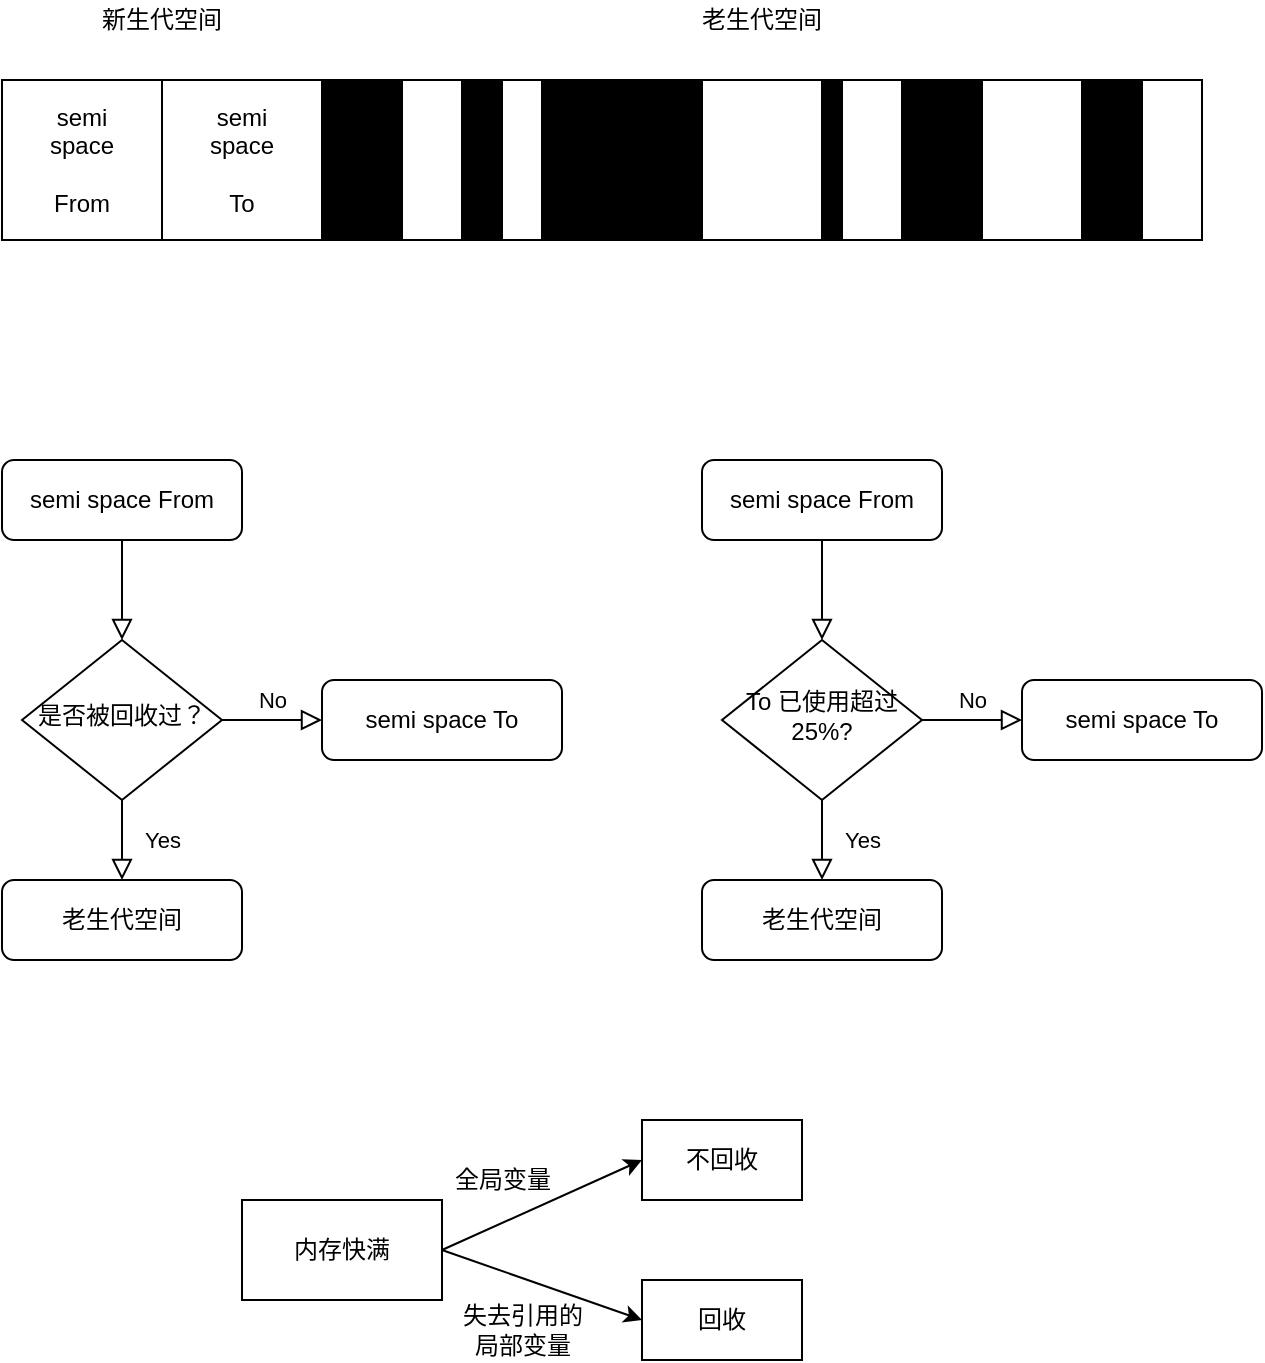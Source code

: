 <mxfile version="12.6.5" type="device"><diagram id="Zg-5iVNKga3jlpqyfy8Q" name="第 1 页"><mxGraphModel dx="786" dy="625" grid="1" gridSize="10" guides="1" tooltips="1" connect="1" arrows="1" fold="1" page="1" pageScale="1" pageWidth="850" pageHeight="1100" math="0" shadow="0"><root><mxCell id="0"/><mxCell id="1" parent="0"/><mxCell id="5On71l_ESReKI8jPiCIa-6" value="semi&lt;br&gt;space&lt;br&gt;&lt;br&gt;From" style="whiteSpace=wrap;html=1;aspect=fixed;" vertex="1" parent="1"><mxGeometry x="80" y="200" width="80" height="80" as="geometry"/></mxCell><mxCell id="5On71l_ESReKI8jPiCIa-7" value="semi&lt;br&gt;space&lt;br&gt;&lt;br&gt;To" style="whiteSpace=wrap;html=1;aspect=fixed;" vertex="1" parent="1"><mxGeometry x="160" y="200" width="80" height="80" as="geometry"/></mxCell><mxCell id="5On71l_ESReKI8jPiCIa-8" value="" style="rounded=0;whiteSpace=wrap;html=1;" vertex="1" parent="1"><mxGeometry x="240" y="200" width="440" height="80" as="geometry"/></mxCell><mxCell id="5On71l_ESReKI8jPiCIa-9" value="新生代空间" style="text;html=1;strokeColor=none;fillColor=none;align=center;verticalAlign=middle;whiteSpace=wrap;rounded=0;" vertex="1" parent="1"><mxGeometry x="100" y="160" width="120" height="20" as="geometry"/></mxCell><mxCell id="5On71l_ESReKI8jPiCIa-10" value="老生代空间" style="text;html=1;strokeColor=none;fillColor=none;align=center;verticalAlign=middle;whiteSpace=wrap;rounded=0;" vertex="1" parent="1"><mxGeometry x="400" y="160" width="120" height="20" as="geometry"/></mxCell><mxCell id="5On71l_ESReKI8jPiCIa-11" value="" style="rounded=0;whiteSpace=wrap;html=1;labelBackgroundColor=none;fillColor=#000000;" vertex="1" parent="1"><mxGeometry x="240" y="200" width="40" height="80" as="geometry"/></mxCell><mxCell id="5On71l_ESReKI8jPiCIa-12" value="" style="rounded=0;whiteSpace=wrap;html=1;labelBackgroundColor=none;fillColor=#000000;" vertex="1" parent="1"><mxGeometry x="310" y="200" width="20" height="80" as="geometry"/></mxCell><mxCell id="5On71l_ESReKI8jPiCIa-13" value="" style="rounded=0;whiteSpace=wrap;html=1;labelBackgroundColor=none;fillColor=#000000;" vertex="1" parent="1"><mxGeometry x="350" y="200" width="80" height="80" as="geometry"/></mxCell><mxCell id="5On71l_ESReKI8jPiCIa-14" value="" style="rounded=0;whiteSpace=wrap;html=1;labelBackgroundColor=none;fillColor=#000000;" vertex="1" parent="1"><mxGeometry x="490" y="200" width="10" height="80" as="geometry"/></mxCell><mxCell id="5On71l_ESReKI8jPiCIa-15" value="" style="rounded=0;whiteSpace=wrap;html=1;labelBackgroundColor=none;fillColor=#000000;" vertex="1" parent="1"><mxGeometry x="530" y="200" width="40" height="80" as="geometry"/></mxCell><mxCell id="5On71l_ESReKI8jPiCIa-16" value="" style="rounded=0;whiteSpace=wrap;html=1;labelBackgroundColor=none;fillColor=#000000;" vertex="1" parent="1"><mxGeometry x="620" y="200" width="30" height="80" as="geometry"/></mxCell><mxCell id="5On71l_ESReKI8jPiCIa-17" value="" style="rounded=0;html=1;jettySize=auto;orthogonalLoop=1;fontSize=11;endArrow=block;endFill=0;endSize=8;strokeWidth=1;shadow=0;labelBackgroundColor=none;edgeStyle=orthogonalEdgeStyle;" edge="1" parent="1" source="5On71l_ESReKI8jPiCIa-18" target="5On71l_ESReKI8jPiCIa-21"><mxGeometry relative="1" as="geometry"/></mxCell><mxCell id="5On71l_ESReKI8jPiCIa-18" value="semi space From" style="rounded=1;whiteSpace=wrap;html=1;fontSize=12;glass=0;strokeWidth=1;shadow=0;" vertex="1" parent="1"><mxGeometry x="80" y="390" width="120" height="40" as="geometry"/></mxCell><mxCell id="5On71l_ESReKI8jPiCIa-19" value="Yes" style="rounded=0;html=1;jettySize=auto;orthogonalLoop=1;fontSize=11;endArrow=block;endFill=0;endSize=8;strokeWidth=1;shadow=0;labelBackgroundColor=none;edgeStyle=orthogonalEdgeStyle;" edge="1" parent="1" source="5On71l_ESReKI8jPiCIa-21"><mxGeometry y="20" relative="1" as="geometry"><mxPoint as="offset"/><mxPoint x="140" y="600" as="targetPoint"/></mxGeometry></mxCell><mxCell id="5On71l_ESReKI8jPiCIa-20" value="No" style="edgeStyle=orthogonalEdgeStyle;rounded=0;html=1;jettySize=auto;orthogonalLoop=1;fontSize=11;endArrow=block;endFill=0;endSize=8;strokeWidth=1;shadow=0;labelBackgroundColor=none;" edge="1" parent="1" source="5On71l_ESReKI8jPiCIa-21" target="5On71l_ESReKI8jPiCIa-22"><mxGeometry y="10" relative="1" as="geometry"><mxPoint as="offset"/></mxGeometry></mxCell><mxCell id="5On71l_ESReKI8jPiCIa-21" value="是否被回收过？" style="rhombus;whiteSpace=wrap;html=1;shadow=0;fontFamily=Helvetica;fontSize=12;align=center;strokeWidth=1;spacing=6;spacingTop=-4;" vertex="1" parent="1"><mxGeometry x="90" y="480" width="100" height="80" as="geometry"/></mxCell><mxCell id="5On71l_ESReKI8jPiCIa-22" value="semi space To" style="rounded=1;whiteSpace=wrap;html=1;fontSize=12;glass=0;strokeWidth=1;shadow=0;" vertex="1" parent="1"><mxGeometry x="240" y="500" width="120" height="40" as="geometry"/></mxCell><mxCell id="5On71l_ESReKI8jPiCIa-23" value="老生代空间" style="rounded=1;whiteSpace=wrap;html=1;fontSize=12;glass=0;strokeWidth=1;shadow=0;" vertex="1" parent="1"><mxGeometry x="80" y="600" width="120" height="40" as="geometry"/></mxCell><mxCell id="5On71l_ESReKI8jPiCIa-24" value="" style="rounded=0;html=1;jettySize=auto;orthogonalLoop=1;fontSize=11;endArrow=block;endFill=0;endSize=8;strokeWidth=1;shadow=0;labelBackgroundColor=none;edgeStyle=orthogonalEdgeStyle;" edge="1" parent="1" source="5On71l_ESReKI8jPiCIa-25" target="5On71l_ESReKI8jPiCIa-28"><mxGeometry relative="1" as="geometry"/></mxCell><mxCell id="5On71l_ESReKI8jPiCIa-25" value="semi space From" style="rounded=1;whiteSpace=wrap;html=1;fontSize=12;glass=0;strokeWidth=1;shadow=0;" vertex="1" parent="1"><mxGeometry x="430" y="390" width="120" height="40" as="geometry"/></mxCell><mxCell id="5On71l_ESReKI8jPiCIa-26" value="Yes" style="rounded=0;html=1;jettySize=auto;orthogonalLoop=1;fontSize=11;endArrow=block;endFill=0;endSize=8;strokeWidth=1;shadow=0;labelBackgroundColor=none;edgeStyle=orthogonalEdgeStyle;" edge="1" parent="1" source="5On71l_ESReKI8jPiCIa-28"><mxGeometry y="20" relative="1" as="geometry"><mxPoint as="offset"/><mxPoint x="490" y="600" as="targetPoint"/></mxGeometry></mxCell><mxCell id="5On71l_ESReKI8jPiCIa-27" value="No" style="edgeStyle=orthogonalEdgeStyle;rounded=0;html=1;jettySize=auto;orthogonalLoop=1;fontSize=11;endArrow=block;endFill=0;endSize=8;strokeWidth=1;shadow=0;labelBackgroundColor=none;" edge="1" parent="1" source="5On71l_ESReKI8jPiCIa-28" target="5On71l_ESReKI8jPiCIa-29"><mxGeometry y="10" relative="1" as="geometry"><mxPoint as="offset"/></mxGeometry></mxCell><mxCell id="5On71l_ESReKI8jPiCIa-28" value="To 已使用超过25%?" style="rhombus;whiteSpace=wrap;html=1;shadow=0;fontFamily=Helvetica;fontSize=12;align=center;strokeWidth=1;spacing=6;spacingTop=-4;" vertex="1" parent="1"><mxGeometry x="440" y="480" width="100" height="80" as="geometry"/></mxCell><mxCell id="5On71l_ESReKI8jPiCIa-29" value="semi space To" style="rounded=1;whiteSpace=wrap;html=1;fontSize=12;glass=0;strokeWidth=1;shadow=0;" vertex="1" parent="1"><mxGeometry x="590" y="500" width="120" height="40" as="geometry"/></mxCell><mxCell id="5On71l_ESReKI8jPiCIa-30" value="老生代空间" style="rounded=1;whiteSpace=wrap;html=1;fontSize=12;glass=0;strokeWidth=1;shadow=0;" vertex="1" parent="1"><mxGeometry x="430" y="600" width="120" height="40" as="geometry"/></mxCell><mxCell id="5On71l_ESReKI8jPiCIa-51" style="rounded=0;orthogonalLoop=1;jettySize=auto;html=1;entryX=0;entryY=0.5;entryDx=0;entryDy=0;" edge="1" parent="1" target="5On71l_ESReKI8jPiCIa-49"><mxGeometry relative="1" as="geometry"><mxPoint x="300" y="785" as="sourcePoint"/></mxGeometry></mxCell><mxCell id="5On71l_ESReKI8jPiCIa-52" style="edgeStyle=none;rounded=0;orthogonalLoop=1;jettySize=auto;html=1;exitX=1;exitY=0.5;exitDx=0;exitDy=0;entryX=0;entryY=0.5;entryDx=0;entryDy=0;" edge="1" parent="1" source="5On71l_ESReKI8jPiCIa-34" target="5On71l_ESReKI8jPiCIa-50"><mxGeometry relative="1" as="geometry"/></mxCell><mxCell id="5On71l_ESReKI8jPiCIa-34" value="内存快满" style="rounded=0;whiteSpace=wrap;html=1;labelBackgroundColor=none;fillColor=#FFFFFF;" vertex="1" parent="1"><mxGeometry x="200" y="760" width="100" height="50" as="geometry"/></mxCell><mxCell id="5On71l_ESReKI8jPiCIa-49" value="不回收" style="rounded=0;whiteSpace=wrap;html=1;labelBackgroundColor=none;fillColor=#FFFFFF;" vertex="1" parent="1"><mxGeometry x="400" y="720" width="80" height="40" as="geometry"/></mxCell><mxCell id="5On71l_ESReKI8jPiCIa-50" value="回收" style="rounded=0;whiteSpace=wrap;html=1;labelBackgroundColor=none;fillColor=#FFFFFF;" vertex="1" parent="1"><mxGeometry x="400" y="800" width="80" height="40" as="geometry"/></mxCell><mxCell id="5On71l_ESReKI8jPiCIa-53" value="全局变量" style="text;html=1;align=center;verticalAlign=middle;resizable=0;points=[];autosize=1;" vertex="1" parent="1"><mxGeometry x="300" y="740" width="60" height="20" as="geometry"/></mxCell><mxCell id="5On71l_ESReKI8jPiCIa-54" value="失去引用的&lt;br&gt;局部变量" style="text;html=1;align=center;verticalAlign=middle;resizable=0;points=[];autosize=1;" vertex="1" parent="1"><mxGeometry x="300" y="810" width="80" height="30" as="geometry"/></mxCell></root></mxGraphModel></diagram></mxfile>